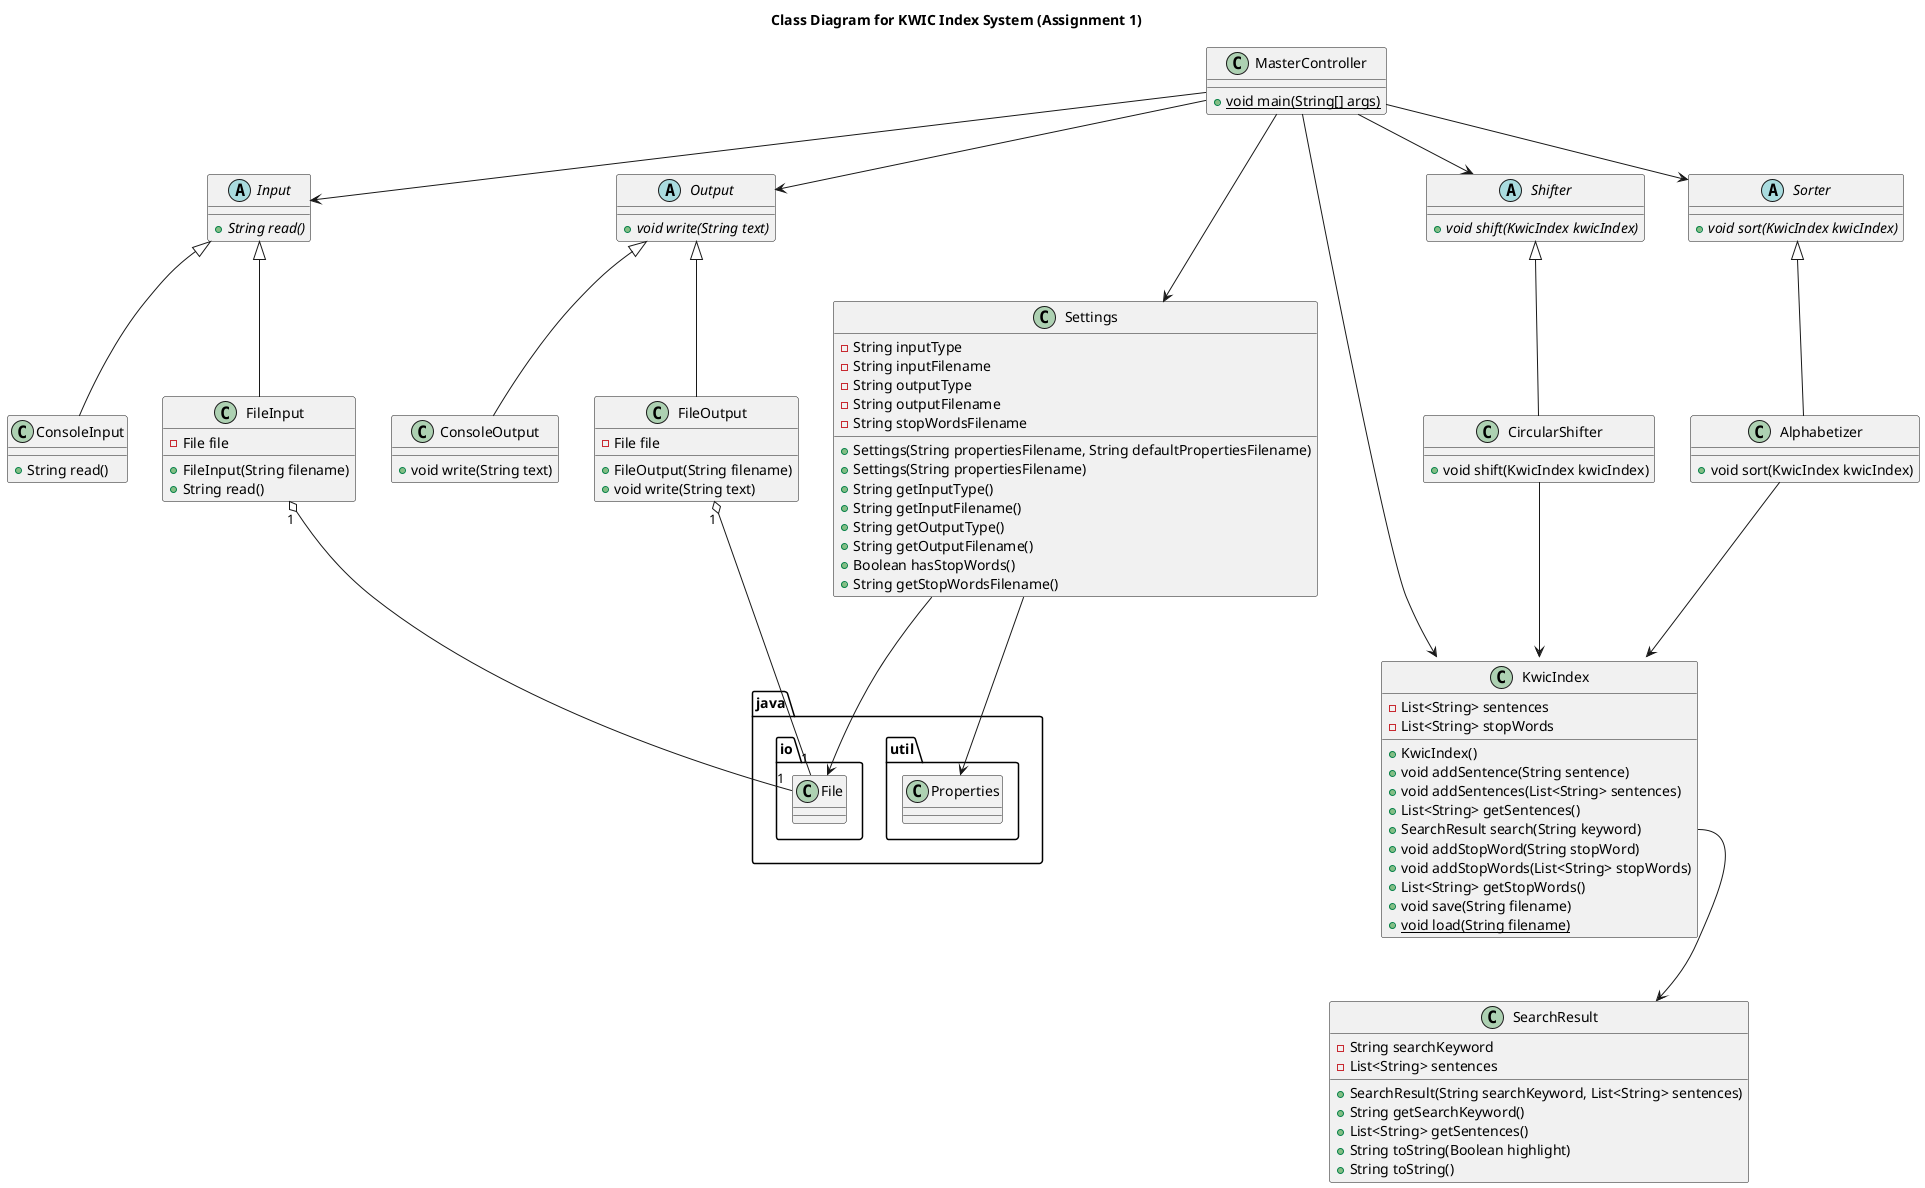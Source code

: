 @startuml SE 311 - Assignment 1

title Class Diagram for KWIC Index System (Assignment 1)

abstract class Input {
  +{abstract} String read()
}

class ConsoleInput extends Input {
  +String read()
}

class FileInput extends Input {
  -File file
  +FileInput(String filename)
  +String read()
}
FileInput "1" o-- "1" java.io.File

abstract class Output {
  +{abstract} void write(String text)
}

class ConsoleOutput extends Output {
  +void write(String text)
}

class FileOutput extends Output {
  -File file
  +FileOutput(String filename)
  +void write(String text)
}
FileOutput "1" o-- "1" java.io.File

class SearchResult {
  -String searchKeyword
  -List<String> sentences
  +SearchResult(String searchKeyword, List<String> sentences)
  +String getSearchKeyword()
  +List<String> getSentences()
  +String toString(Boolean highlight)
  +String toString()
}

class KwicIndex {
  -List<String> sentences
  -List<String> stopWords
  +KwicIndex()
  +void addSentence(String sentence)
  +void addSentences(List<String> sentences)
  +List<String> getSentences()
  +SearchResult search(String keyword)
  +void addStopWord(String stopWord)
  +void addStopWords(List<String> stopWords)
  +List<String> getStopWords()
  +void save(String filename)
  +{static} void load(String filename)
}
KwicIndex::search --> SearchResult

abstract class Shifter {
  +{abstract} void shift(KwicIndex kwicIndex)
}

class CircularShifter extends Shifter {
  +void shift(KwicIndex kwicIndex)
}
CircularShifter --> KwicIndex

abstract class Sorter {
  +{abstract} void sort(KwicIndex kwicIndex)
}

class Alphabetizer extends Sorter {
  +void sort(KwicIndex kwicIndex)
}
Alphabetizer --> KwicIndex

class Settings {
  -String inputType
  -String inputFilename
  -String outputType
  -String outputFilename
  -String stopWordsFilename
  +Settings(String propertiesFilename, String defaultPropertiesFilename)
  +Settings(String propertiesFilename)
  +String getInputType()
  +String getInputFilename()
  +String getOutputType()
  +String getOutputFilename()
  +Boolean hasStopWords()
  +String getStopWordsFilename()
}
Settings --> java.util.Properties
Settings --> java.io.File

class MasterController {
  +{static} void main(String[] args)
}
MasterController --> Settings
MasterController --> KwicIndex
MasterController --> Input
MasterController --> Shifter
MasterController --> Sorter
MasterController --> Output

@enduml